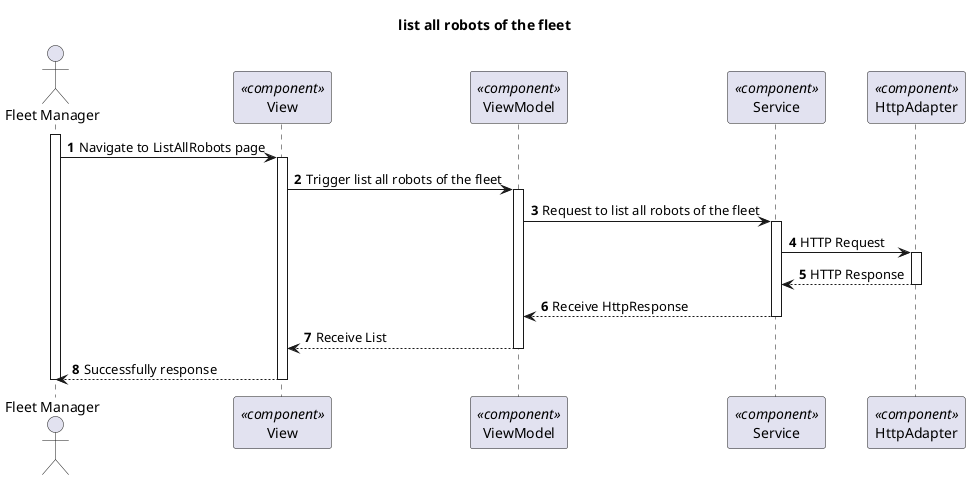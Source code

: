 @startuml Process View - Level 3

autonumber
skinparam packageStyle rect

title list all robots of the fleet

actor "Fleet Manager" as FM
participant "View" as view <<component>>
participant "ViewModel" as viewModel <<component>>
participant "Service" as service <<component>>
participant "HttpAdapter" as httpAdapter <<component>>

activate FM
FM -> view : Navigate to ListAllRobots page
activate view
view -> viewModel : Trigger list all robots of the fleet

activate viewModel
viewModel -> service : Request to list all robots of the fleet

activate service
service -> httpAdapter : HTTP Request
activate httpAdapter
httpAdapter --> service : HTTP Response
deactivate httpAdapter

service --> viewModel : Receive HttpResponse
deactivate service
viewModel --> view : Receive List
deactivate viewModel

FM <-- view : Successfully response
deactivate view
deactivate FM
@enduml
